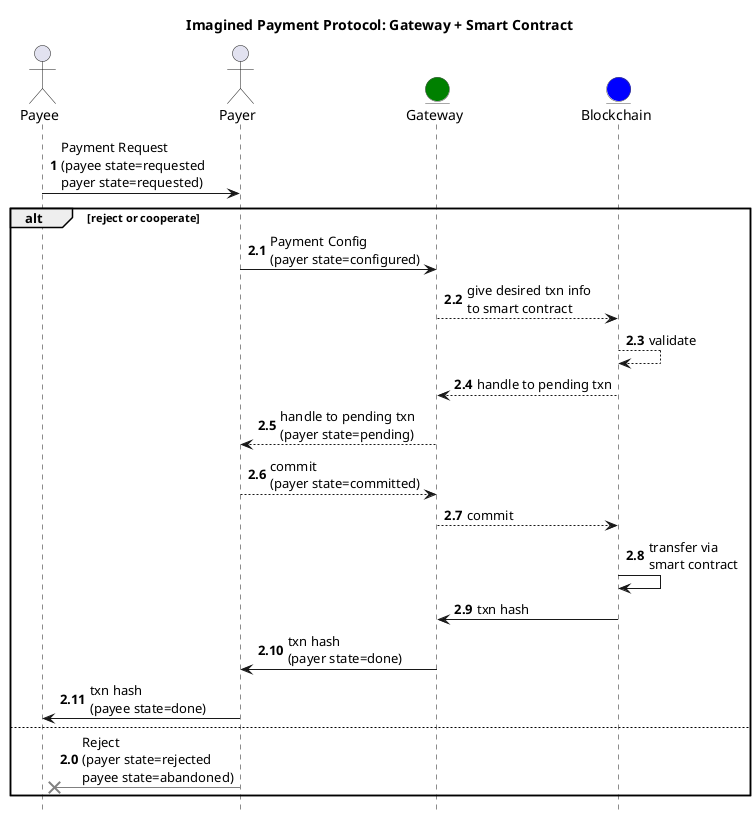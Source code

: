 @startuml
skinparam EntityBorderColor #505050

title Imagined Payment Protocol: Gateway + Smart Contract
autonumber
hide footbox
actor "Payee" as payee
actor "Payer" as payer
entity "Gateway" as gate #green
entity "Blockchain" as chain #blue
payee -> payer: Payment Request\n(payee state=requested\npayer state=requested)
alt reject or cooperate
  autonumber 2.1
  payer -> gate: Payment Config\n(payer state=configured)
  gate --> chain: give desired txn info\nto smart contract
  chain --> chain: validate
  chain --> gate: handle to pending txn
  gate --> payer: handle to pending txn\n(payer state=pending)
  payer --> gate: commit\n(payer state=committed)
  gate --> chain: commit
  chain -> chain: transfer via\nsmart contract
  chain -> gate: txn hash
  gate -> payer: txn hash\n(payer state=done)
  payer -> payee: txn hash\n(payee state=done)
else
  autonumber 2.0
  payer [#gray]-x payee: Reject\n(payer state=rejected\npayee state=abandoned)
end alt

@enduml